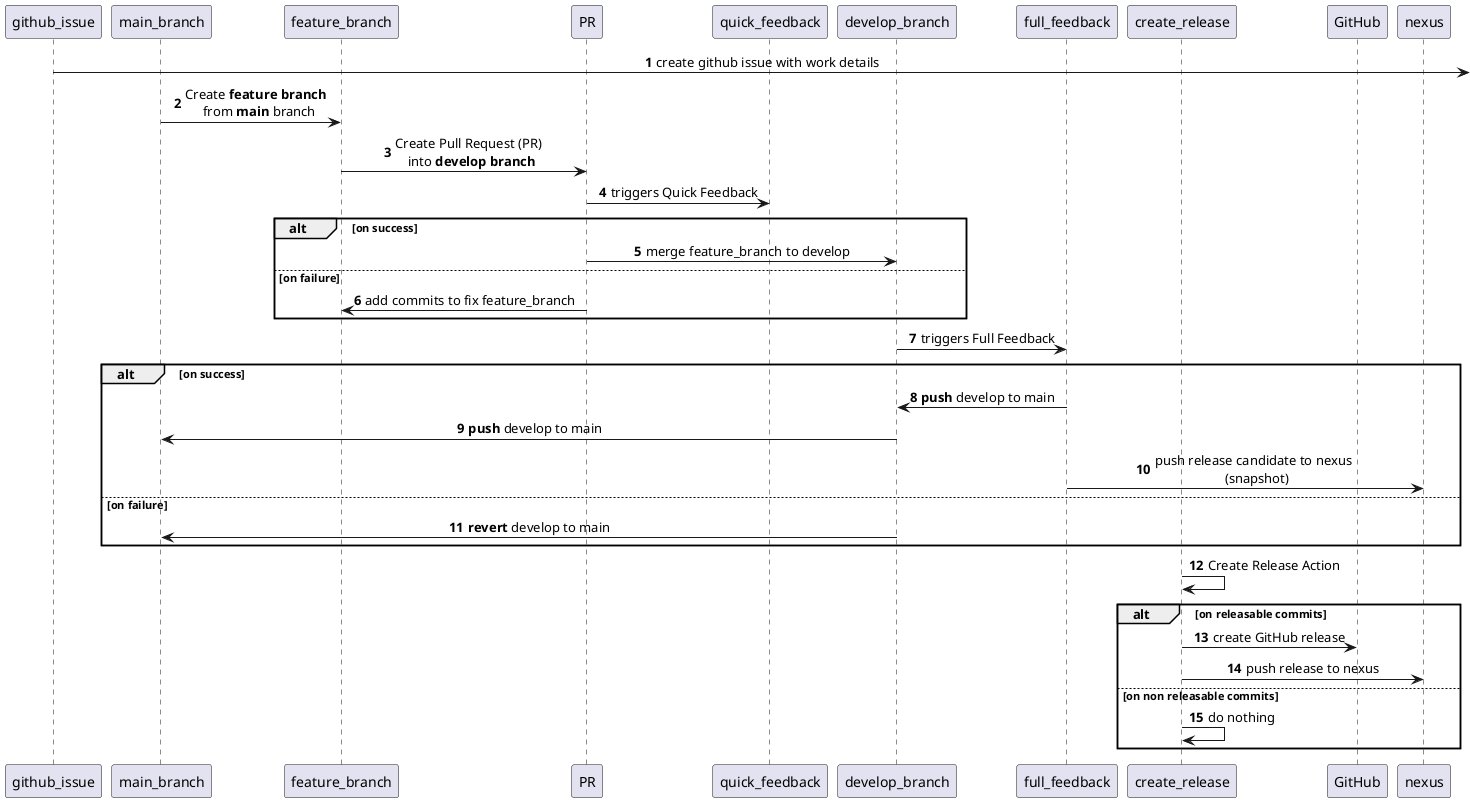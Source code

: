 @startuml
skinparam sequenceMessageAlign center

participant nexus order 100

autonumber
 github_issue -> : create github issue with work details
 main_branch -> feature_branch: Create **feature branch** \n from **main** branch
 feature_branch -> PR: Create Pull Request (PR) \n into **develop branch**
 PR -> quick_feedback: triggers Quick Feedback
 alt on success
  PR -> develop_branch: merge feature_branch to develop
 else on failure
  PR -> feature_branch: add commits to fix feature_branch
 end
 develop_branch -> full_feedback: triggers Full Feedback
 alt on success
  full_feedback -> develop_branch: **push** develop to main
  develop_branch -> main_branch: **push** develop to main
  full_feedback -> nexus: push release candidate to nexus \n (snapshot)
 else on failure
  develop_branch -> main_branch: **revert** develop to main
 end
 create_release -> create_release: Create Release Action
 alt on releasable commits
  create_release -> GitHub: create GitHub release
  create_release -> nexus: push release to nexus
 else on non releasable commits
  create_release -> create_release: do nothing
 end

@enduml

